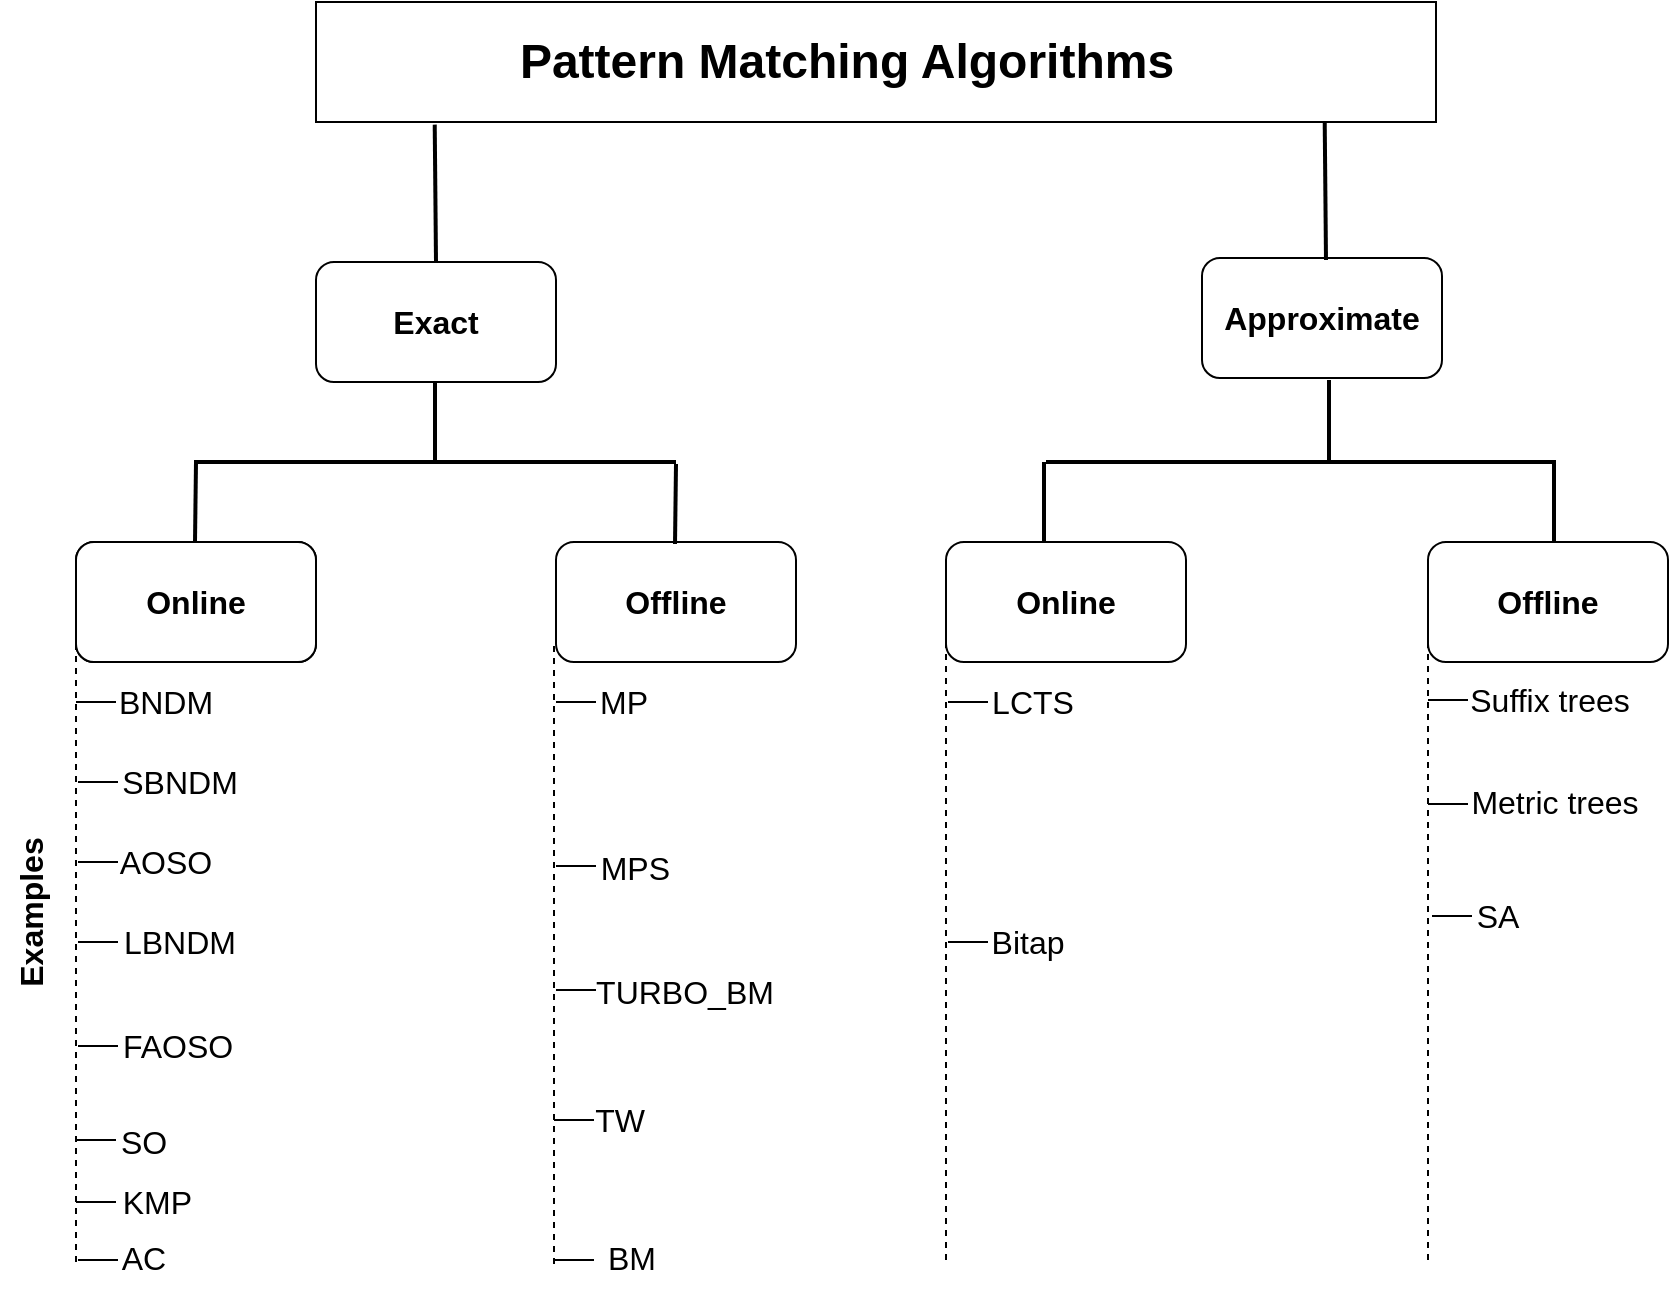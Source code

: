 <mxfile version="20.1.1" type="github">
  <diagram id="-p__1ZMTshBO_-eSBYka" name="Page-1">
    <mxGraphModel dx="1209" dy="749" grid="1" gridSize="10" guides="1" tooltips="1" connect="1" arrows="1" fold="1" page="1" pageScale="1" pageWidth="850" pageHeight="1100" background="#FFFFFF" math="0" shadow="0">
      <root>
        <mxCell id="0" />
        <mxCell id="1" parent="0" />
        <mxCell id="feFIpkgyWD4qysGt8sMT-2" value="&lt;font style=&quot;font-size: 16px;&quot;&gt;&lt;b&gt;Exact&lt;/b&gt;&lt;/font&gt;" style="rounded=1;whiteSpace=wrap;html=1;labelBackgroundColor=default;" parent="1" vertex="1">
          <mxGeometry x="160" y="140" width="120" height="60" as="geometry" />
        </mxCell>
        <mxCell id="feFIpkgyWD4qysGt8sMT-3" value="&lt;font style=&quot;font-size: 16px;&quot;&gt;Approximate&lt;/font&gt;" style="rounded=1;whiteSpace=wrap;html=1;fontStyle=1" parent="1" vertex="1">
          <mxGeometry x="603" y="138" width="120" height="60" as="geometry" />
        </mxCell>
        <mxCell id="feFIpkgyWD4qysGt8sMT-4" value="Online" style="rounded=1;whiteSpace=wrap;html=1;fontSize=16;" parent="1" vertex="1">
          <mxGeometry x="40" y="280" width="120" height="60" as="geometry" />
        </mxCell>
        <mxCell id="feFIpkgyWD4qysGt8sMT-5" value="Offline" style="rounded=1;whiteSpace=wrap;html=1;fontSize=16;fontStyle=1" parent="1" vertex="1">
          <mxGeometry x="280" y="280" width="120" height="60" as="geometry" />
        </mxCell>
        <mxCell id="feFIpkgyWD4qysGt8sMT-6" value="Online" style="rounded=1;whiteSpace=wrap;html=1;fontSize=16;fontStyle=1" parent="1" vertex="1">
          <mxGeometry x="475" y="280" width="120" height="60" as="geometry" />
        </mxCell>
        <mxCell id="feFIpkgyWD4qysGt8sMT-7" value="Offline" style="rounded=1;whiteSpace=wrap;html=1;fontSize=16;fontStyle=1" parent="1" vertex="1">
          <mxGeometry x="716" y="280" width="120" height="60" as="geometry" />
        </mxCell>
        <mxCell id="feFIpkgyWD4qysGt8sMT-8" value="" style="endArrow=none;html=1;rounded=0;fontSize=16;strokeWidth=2;" parent="1" edge="1">
          <mxGeometry width="50" height="50" relative="1" as="geometry">
            <mxPoint x="99" y="240" as="sourcePoint" />
            <mxPoint x="340" y="240" as="targetPoint" />
          </mxGeometry>
        </mxCell>
        <mxCell id="feFIpkgyWD4qysGt8sMT-9" value="" style="endArrow=none;html=1;rounded=0;fontSize=16;strokeWidth=2;" parent="1" edge="1">
          <mxGeometry width="50" height="50" relative="1" as="geometry">
            <mxPoint x="219.5" y="240" as="sourcePoint" />
            <mxPoint x="219.5" y="200" as="targetPoint" />
          </mxGeometry>
        </mxCell>
        <mxCell id="feFIpkgyWD4qysGt8sMT-10" value="" style="endArrow=none;html=1;rounded=0;fontSize=16;strokeWidth=2;" parent="1" edge="1">
          <mxGeometry width="50" height="50" relative="1" as="geometry">
            <mxPoint x="666.5" y="239" as="sourcePoint" />
            <mxPoint x="666.5" y="199" as="targetPoint" />
          </mxGeometry>
        </mxCell>
        <mxCell id="feFIpkgyWD4qysGt8sMT-11" value="" style="endArrow=none;html=1;rounded=0;fontSize=16;strokeWidth=2;" parent="1" edge="1">
          <mxGeometry width="50" height="50" relative="1" as="geometry">
            <mxPoint x="99.5" y="280" as="sourcePoint" />
            <mxPoint x="100" y="240" as="targetPoint" />
          </mxGeometry>
        </mxCell>
        <mxCell id="feFIpkgyWD4qysGt8sMT-12" value="" style="endArrow=none;html=1;rounded=0;fontSize=16;strokeWidth=2;" parent="1" edge="1">
          <mxGeometry width="50" height="50" relative="1" as="geometry">
            <mxPoint x="339.5" y="281" as="sourcePoint" />
            <mxPoint x="340" y="241" as="targetPoint" />
          </mxGeometry>
        </mxCell>
        <mxCell id="feFIpkgyWD4qysGt8sMT-13" value="" style="endArrow=none;html=1;rounded=0;fontSize=16;strokeWidth=2;" parent="1" edge="1">
          <mxGeometry width="50" height="50" relative="1" as="geometry">
            <mxPoint x="525" y="240" as="sourcePoint" />
            <mxPoint x="780" y="240" as="targetPoint" />
          </mxGeometry>
        </mxCell>
        <mxCell id="feFIpkgyWD4qysGt8sMT-14" value="" style="endArrow=none;html=1;rounded=0;fontSize=16;strokeWidth=2;" parent="1" edge="1">
          <mxGeometry width="50" height="50" relative="1" as="geometry">
            <mxPoint x="524" y="280" as="sourcePoint" />
            <mxPoint x="524" y="240" as="targetPoint" />
          </mxGeometry>
        </mxCell>
        <mxCell id="feFIpkgyWD4qysGt8sMT-15" value="" style="endArrow=none;html=1;rounded=0;fontSize=16;strokeWidth=2;" parent="1" edge="1">
          <mxGeometry width="50" height="50" relative="1" as="geometry">
            <mxPoint x="779" y="280" as="sourcePoint" />
            <mxPoint x="779" y="240" as="targetPoint" />
          </mxGeometry>
        </mxCell>
        <mxCell id="feFIpkgyWD4qysGt8sMT-16" value="" style="rounded=0;whiteSpace=wrap;html=1;fontSize=18;" parent="1" vertex="1">
          <mxGeometry x="160" y="10" width="560" height="60" as="geometry" />
        </mxCell>
        <mxCell id="feFIpkgyWD4qysGt8sMT-1" value="Pattern Matching Algorithms" style="text;strokeColor=none;fillColor=none;html=1;fontSize=24;fontStyle=1;verticalAlign=middle;align=center;" parent="1" vertex="1">
          <mxGeometry x="360" y="25" width="130" height="30" as="geometry" />
        </mxCell>
        <mxCell id="feFIpkgyWD4qysGt8sMT-18" value="" style="endArrow=none;html=1;rounded=0;fontSize=16;strokeWidth=2;entryX=0.106;entryY=1.022;entryDx=0;entryDy=0;entryPerimeter=0;" parent="1" target="feFIpkgyWD4qysGt8sMT-16" edge="1">
          <mxGeometry width="50" height="50" relative="1" as="geometry">
            <mxPoint x="220" y="140" as="sourcePoint" />
            <mxPoint x="220" y="80" as="targetPoint" />
          </mxGeometry>
        </mxCell>
        <mxCell id="feFIpkgyWD4qysGt8sMT-19" value="" style="endArrow=none;html=1;rounded=0;fontSize=16;strokeWidth=2;entryX=0.106;entryY=1.022;entryDx=0;entryDy=0;entryPerimeter=0;" parent="1" edge="1">
          <mxGeometry width="50" height="50" relative="1" as="geometry">
            <mxPoint x="665" y="139" as="sourcePoint" />
            <mxPoint x="664.36" y="70.32" as="targetPoint" />
          </mxGeometry>
        </mxCell>
        <mxCell id="feFIpkgyWD4qysGt8sMT-20" value="" style="endArrow=none;html=1;rounded=0;fontSize=16;strokeWidth=1;dashed=1;" parent="1" edge="1">
          <mxGeometry width="50" height="50" relative="1" as="geometry">
            <mxPoint x="40" y="640" as="sourcePoint" />
            <mxPoint x="40" y="330" as="targetPoint" />
          </mxGeometry>
        </mxCell>
        <mxCell id="feFIpkgyWD4qysGt8sMT-21" value="" style="endArrow=none;html=1;rounded=0;fontSize=16;strokeWidth=1;dashed=1;" parent="1" edge="1">
          <mxGeometry width="50" height="50" relative="1" as="geometry">
            <mxPoint x="279" y="641" as="sourcePoint" />
            <mxPoint x="279" y="331" as="targetPoint" />
          </mxGeometry>
        </mxCell>
        <mxCell id="feFIpkgyWD4qysGt8sMT-22" value="" style="endArrow=none;html=1;rounded=0;fontSize=16;strokeWidth=1;dashed=1;" parent="1" edge="1">
          <mxGeometry width="50" height="50" relative="1" as="geometry">
            <mxPoint x="475" y="639" as="sourcePoint" />
            <mxPoint x="475" y="329" as="targetPoint" />
          </mxGeometry>
        </mxCell>
        <mxCell id="feFIpkgyWD4qysGt8sMT-23" value="" style="endArrow=none;html=1;rounded=0;fontSize=16;strokeWidth=1;dashed=1;" parent="1" edge="1">
          <mxGeometry width="50" height="50" relative="1" as="geometry">
            <mxPoint x="716" y="639" as="sourcePoint" />
            <mxPoint x="716" y="329" as="targetPoint" />
          </mxGeometry>
        </mxCell>
        <mxCell id="feFIpkgyWD4qysGt8sMT-24" value="" style="endArrow=none;html=1;rounded=0;fontSize=16;strokeWidth=1;" parent="1" edge="1">
          <mxGeometry width="50" height="50" relative="1" as="geometry">
            <mxPoint x="280" y="360" as="sourcePoint" />
            <mxPoint x="300" y="360" as="targetPoint" />
          </mxGeometry>
        </mxCell>
        <mxCell id="feFIpkgyWD4qysGt8sMT-26" value="&lt;font color=&quot;#ffffff&quot;&gt;MP&lt;/font&gt;" style="text;html=1;strokeColor=none;fillColor=none;align=center;verticalAlign=middle;whiteSpace=wrap;rounded=0;fontSize=16;fontColor=#000000;" parent="1" vertex="1">
          <mxGeometry x="284" y="345" width="60" height="30" as="geometry" />
        </mxCell>
        <mxCell id="feFIpkgyWD4qysGt8sMT-28" value="&lt;font color=&quot;#ffffff&quot;&gt;&amp;nbsp; &amp;nbsp;MPS&lt;/font&gt;" style="text;html=1;strokeColor=none;fillColor=none;align=center;verticalAlign=middle;whiteSpace=wrap;rounded=0;fontSize=16;" parent="1" vertex="1">
          <mxGeometry x="282" y="455" width="60" height="30" as="geometry" />
        </mxCell>
        <mxCell id="feFIpkgyWD4qysGt8sMT-29" value="" style="endArrow=none;html=1;rounded=0;fontSize=16;strokeWidth=1;" parent="1" edge="1">
          <mxGeometry width="50" height="50" relative="1" as="geometry">
            <mxPoint x="280" y="442" as="sourcePoint" />
            <mxPoint x="300" y="442" as="targetPoint" />
          </mxGeometry>
        </mxCell>
        <mxCell id="feFIpkgyWD4qysGt8sMT-34" value="" style="endArrow=none;html=1;rounded=0;fontSize=16;strokeWidth=1;" parent="1" edge="1">
          <mxGeometry width="50" height="50" relative="1" as="geometry">
            <mxPoint x="280" y="504" as="sourcePoint" />
            <mxPoint x="300" y="504" as="targetPoint" />
          </mxGeometry>
        </mxCell>
        <mxCell id="feFIpkgyWD4qysGt8sMT-35" value="" style="endArrow=none;html=1;rounded=0;fontSize=16;strokeWidth=1;" parent="1" edge="1">
          <mxGeometry width="50" height="50" relative="1" as="geometry">
            <mxPoint x="279" y="569" as="sourcePoint" />
            <mxPoint x="299" y="569" as="targetPoint" />
          </mxGeometry>
        </mxCell>
        <mxCell id="feFIpkgyWD4qysGt8sMT-37" value="BM" style="text;html=1;strokeColor=none;fillColor=none;align=center;verticalAlign=middle;whiteSpace=wrap;rounded=0;fontSize=16;fontColor=#FFFFFF;" parent="1" vertex="1">
          <mxGeometry x="288" y="623" width="60" height="30" as="geometry" />
        </mxCell>
        <mxCell id="feFIpkgyWD4qysGt8sMT-39" value="" style="endArrow=none;html=1;rounded=0;fontSize=16;strokeWidth=1;" parent="1" edge="1">
          <mxGeometry width="50" height="50" relative="1" as="geometry">
            <mxPoint x="279" y="639" as="sourcePoint" />
            <mxPoint x="299" y="639" as="targetPoint" />
          </mxGeometry>
        </mxCell>
        <mxCell id="feFIpkgyWD4qysGt8sMT-44" value="" style="endArrow=none;html=1;rounded=0;fontSize=16;strokeWidth=1;" parent="1" edge="1">
          <mxGeometry width="50" height="50" relative="1" as="geometry">
            <mxPoint x="41" y="639" as="sourcePoint" />
            <mxPoint x="61" y="639" as="targetPoint" />
          </mxGeometry>
        </mxCell>
        <mxCell id="feFIpkgyWD4qysGt8sMT-47" value="AOSA" style="text;html=1;strokeColor=none;fillColor=none;align=center;verticalAlign=middle;whiteSpace=wrap;rounded=0;fontSize=16;fontColor=#FFFFFF;" parent="1" vertex="1">
          <mxGeometry x="475" y="380" width="65" height="36" as="geometry" />
        </mxCell>
        <mxCell id="feFIpkgyWD4qysGt8sMT-48" value="LCTS" style="text;html=1;strokeColor=none;fillColor=none;align=center;verticalAlign=middle;whiteSpace=wrap;rounded=0;fontSize=16;fontColor=#000000;" parent="1" vertex="1">
          <mxGeometry x="470.5" y="345" width="95" height="30" as="geometry" />
        </mxCell>
        <mxCell id="feFIpkgyWD4qysGt8sMT-49" value="BNDM" style="text;html=1;strokeColor=none;fillColor=none;align=center;verticalAlign=middle;whiteSpace=wrap;rounded=0;fontSize=16;fontColor=#000000;" parent="1" vertex="1">
          <mxGeometry x="55" y="345" width="60" height="30" as="geometry" />
        </mxCell>
        <mxCell id="feFIpkgyWD4qysGt8sMT-50" value="SBNDM" style="text;html=1;strokeColor=none;fillColor=none;align=center;verticalAlign=middle;whiteSpace=wrap;rounded=0;fontSize=16;fontColor=#FFFFFF;" parent="1" vertex="1">
          <mxGeometry x="40" y="383" width="60" height="30" as="geometry" />
        </mxCell>
        <mxCell id="feFIpkgyWD4qysGt8sMT-51" value="AOSO" style="text;html=1;strokeColor=none;fillColor=none;align=center;verticalAlign=middle;whiteSpace=wrap;rounded=0;fontSize=16;fontColor=#FFFFFF;" parent="1" vertex="1">
          <mxGeometry x="37" y="425" width="60" height="30" as="geometry" />
        </mxCell>
        <mxCell id="feFIpkgyWD4qysGt8sMT-52" value="LBNDM" style="text;html=1;strokeColor=none;fillColor=none;align=center;verticalAlign=middle;whiteSpace=wrap;rounded=0;fontSize=16;fontColor=#FFFFFF;" parent="1" vertex="1">
          <mxGeometry x="40" y="470" width="60" height="30" as="geometry" />
        </mxCell>
        <mxCell id="feFIpkgyWD4qysGt8sMT-53" value="FAOSO" style="text;html=1;strokeColor=none;fillColor=none;align=center;verticalAlign=middle;whiteSpace=wrap;rounded=0;fontSize=16;fontColor=#FFFFFF;" parent="1" vertex="1">
          <mxGeometry x="38" y="510" width="60" height="30" as="geometry" />
        </mxCell>
        <mxCell id="feFIpkgyWD4qysGt8sMT-54" value="SO" style="text;html=1;strokeColor=none;fillColor=none;align=center;verticalAlign=middle;whiteSpace=wrap;rounded=0;fontSize=16;fontColor=#FFFFFF;" parent="1" vertex="1">
          <mxGeometry x="24" y="550" width="60" height="30" as="geometry" />
        </mxCell>
        <mxCell id="feFIpkgyWD4qysGt8sMT-55" value="AC" style="text;html=1;strokeColor=none;fillColor=none;align=center;verticalAlign=middle;whiteSpace=wrap;rounded=0;fontSize=16;fontColor=#FFFFFF;" parent="1" vertex="1">
          <mxGeometry x="44" y="623" width="60" height="30" as="geometry" />
        </mxCell>
        <mxCell id="feFIpkgyWD4qysGt8sMT-56" value="Bitap" style="text;html=1;strokeColor=none;fillColor=none;align=center;verticalAlign=middle;whiteSpace=wrap;rounded=0;fontSize=16;fontColor=#000000;" parent="1" vertex="1">
          <mxGeometry x="486" y="465" width="60" height="30" as="geometry" />
        </mxCell>
        <mxCell id="feFIpkgyWD4qysGt8sMT-57" value="Suffix trees" style="text;html=1;strokeColor=none;fillColor=none;align=center;verticalAlign=middle;whiteSpace=wrap;rounded=0;fontSize=16;fontColor=#000000;" parent="1" vertex="1">
          <mxGeometry x="732" y="344" width="90" height="30" as="geometry" />
        </mxCell>
        <mxCell id="feFIpkgyWD4qysGt8sMT-58" value="Metric trees" style="text;html=1;strokeColor=none;fillColor=none;align=center;verticalAlign=middle;whiteSpace=wrap;rounded=0;fontSize=16;fontColor=#000000;" parent="1" vertex="1">
          <mxGeometry x="736" y="395" width="87" height="30" as="geometry" />
        </mxCell>
        <mxCell id="feFIpkgyWD4qysGt8sMT-59" value="Examples" style="text;html=1;strokeColor=none;fillColor=none;align=center;verticalAlign=middle;whiteSpace=wrap;rounded=0;fontSize=16;fontColor=#000000;rotation=-90;fontStyle=1" parent="1" vertex="1">
          <mxGeometry x="-30" y="450" width="95" height="30" as="geometry" />
        </mxCell>
        <mxCell id="5oa_atNVsBXYK-2HbvEH-1" value="SBNDM" style="text;html=1;strokeColor=none;fillColor=none;align=center;verticalAlign=middle;whiteSpace=wrap;rounded=0;fontSize=16;fontColor=#000000;" vertex="1" parent="1">
          <mxGeometry x="62" y="385" width="60" height="30" as="geometry" />
        </mxCell>
        <mxCell id="5oa_atNVsBXYK-2HbvEH-2" value="AOSO" style="text;html=1;strokeColor=none;fillColor=none;align=center;verticalAlign=middle;whiteSpace=wrap;rounded=0;fontSize=16;fontColor=#000000;" vertex="1" parent="1">
          <mxGeometry x="55" y="425" width="60" height="30" as="geometry" />
        </mxCell>
        <mxCell id="5oa_atNVsBXYK-2HbvEH-3" value="LBNDM" style="text;html=1;strokeColor=none;fillColor=none;align=center;verticalAlign=middle;whiteSpace=wrap;rounded=0;fontSize=16;fontColor=#000000;" vertex="1" parent="1">
          <mxGeometry x="62" y="465" width="60" height="30" as="geometry" />
        </mxCell>
        <mxCell id="5oa_atNVsBXYK-2HbvEH-4" value="FAOSO" style="text;html=1;strokeColor=none;fillColor=none;align=center;verticalAlign=middle;whiteSpace=wrap;rounded=0;fontSize=16;fontColor=#000000;" vertex="1" parent="1">
          <mxGeometry x="61" y="517" width="60" height="30" as="geometry" />
        </mxCell>
        <mxCell id="5oa_atNVsBXYK-2HbvEH-5" value="SO" style="text;html=1;strokeColor=none;fillColor=none;align=center;verticalAlign=middle;whiteSpace=wrap;rounded=0;fontSize=16;fontColor=#000000;" vertex="1" parent="1">
          <mxGeometry x="44" y="565" width="60" height="30" as="geometry" />
        </mxCell>
        <mxCell id="5oa_atNVsBXYK-2HbvEH-6" value="AC" style="text;html=1;strokeColor=none;fillColor=none;align=center;verticalAlign=middle;whiteSpace=wrap;rounded=0;fontSize=16;fontColor=#000000;" vertex="1" parent="1">
          <mxGeometry x="44" y="623" width="60" height="30" as="geometry" />
        </mxCell>
        <mxCell id="5oa_atNVsBXYK-2HbvEH-7" value="BM" style="text;html=1;strokeColor=none;fillColor=none;align=center;verticalAlign=middle;whiteSpace=wrap;rounded=0;fontSize=16;fontColor=#000000;" vertex="1" parent="1">
          <mxGeometry x="288" y="623" width="60" height="30" as="geometry" />
        </mxCell>
        <mxCell id="5oa_atNVsBXYK-2HbvEH-8" value="TW" style="text;html=1;strokeColor=none;fillColor=none;align=center;verticalAlign=middle;whiteSpace=wrap;rounded=0;fontSize=16;fontColor=#000000;" vertex="1" parent="1">
          <mxGeometry x="282" y="554" width="60" height="30" as="geometry" />
        </mxCell>
        <mxCell id="5oa_atNVsBXYK-2HbvEH-9" value="TURBO_BM" style="text;html=1;strokeColor=none;fillColor=none;align=center;verticalAlign=middle;whiteSpace=wrap;rounded=0;fontSize=16;fontColor=#000000;" vertex="1" parent="1">
          <mxGeometry x="285" y="490" width="119" height="30" as="geometry" />
        </mxCell>
        <mxCell id="5oa_atNVsBXYK-2HbvEH-10" value="&lt;font&gt;&amp;nbsp; &amp;nbsp;MPS&lt;/font&gt;" style="text;html=1;strokeColor=none;fillColor=none;align=center;verticalAlign=middle;whiteSpace=wrap;rounded=0;fontSize=16;fontColor=#000000;" vertex="1" parent="1">
          <mxGeometry x="283" y="428" width="60" height="30" as="geometry" />
        </mxCell>
        <mxCell id="5oa_atNVsBXYK-2HbvEH-11" value="&lt;font&gt;&amp;nbsp; &amp;nbsp;KMP&lt;/font&gt;" style="text;html=1;strokeColor=none;fillColor=none;align=center;verticalAlign=middle;whiteSpace=wrap;rounded=0;fontSize=16;fontColor=#000000;" vertex="1" parent="1">
          <mxGeometry x="44" y="595" width="60" height="30" as="geometry" />
        </mxCell>
        <mxCell id="5oa_atNVsBXYK-2HbvEH-12" value="&lt;font&gt;MP&lt;/font&gt;" style="text;html=1;strokeColor=none;fillColor=none;align=center;verticalAlign=middle;whiteSpace=wrap;rounded=0;fontSize=16;fontColor=#000000;" vertex="1" parent="1">
          <mxGeometry x="284" y="345" width="60" height="30" as="geometry" />
        </mxCell>
        <mxCell id="5oa_atNVsBXYK-2HbvEH-13" value="SA" style="text;html=1;strokeColor=none;fillColor=none;align=center;verticalAlign=middle;whiteSpace=wrap;rounded=0;fontSize=16;fontColor=#000000;" vertex="1" parent="1">
          <mxGeometry x="711" y="452" width="80" height="30" as="geometry" />
        </mxCell>
        <mxCell id="5oa_atNVsBXYK-2HbvEH-14" value="" style="endArrow=none;html=1;rounded=0;fontSize=16;strokeWidth=1;" edge="1" parent="1">
          <mxGeometry width="50" height="50" relative="1" as="geometry">
            <mxPoint x="40" y="579" as="sourcePoint" />
            <mxPoint x="60" y="579" as="targetPoint" />
          </mxGeometry>
        </mxCell>
        <mxCell id="5oa_atNVsBXYK-2HbvEH-15" value="" style="endArrow=none;html=1;rounded=0;fontSize=16;strokeWidth=1;" edge="1" parent="1">
          <mxGeometry width="50" height="50" relative="1" as="geometry">
            <mxPoint x="41" y="532" as="sourcePoint" />
            <mxPoint x="61" y="532" as="targetPoint" />
          </mxGeometry>
        </mxCell>
        <mxCell id="5oa_atNVsBXYK-2HbvEH-16" value="" style="endArrow=none;html=1;rounded=0;fontSize=16;strokeWidth=1;" edge="1" parent="1">
          <mxGeometry width="50" height="50" relative="1" as="geometry">
            <mxPoint x="41" y="480" as="sourcePoint" />
            <mxPoint x="61" y="480" as="targetPoint" />
          </mxGeometry>
        </mxCell>
        <mxCell id="5oa_atNVsBXYK-2HbvEH-17" value="" style="endArrow=none;html=1;rounded=0;fontSize=16;strokeWidth=1;" edge="1" parent="1">
          <mxGeometry width="50" height="50" relative="1" as="geometry">
            <mxPoint x="41" y="440" as="sourcePoint" />
            <mxPoint x="61" y="440" as="targetPoint" />
          </mxGeometry>
        </mxCell>
        <mxCell id="5oa_atNVsBXYK-2HbvEH-18" value="" style="endArrow=none;html=1;rounded=0;fontSize=16;strokeWidth=1;" edge="1" parent="1">
          <mxGeometry width="50" height="50" relative="1" as="geometry">
            <mxPoint x="41" y="400" as="sourcePoint" />
            <mxPoint x="61" y="400" as="targetPoint" />
          </mxGeometry>
        </mxCell>
        <mxCell id="5oa_atNVsBXYK-2HbvEH-19" value="" style="endArrow=none;html=1;rounded=0;fontSize=16;strokeWidth=1;" edge="1" parent="1">
          <mxGeometry width="50" height="50" relative="1" as="geometry">
            <mxPoint x="40" y="360" as="sourcePoint" />
            <mxPoint x="60" y="360" as="targetPoint" />
          </mxGeometry>
        </mxCell>
        <mxCell id="5oa_atNVsBXYK-2HbvEH-20" value="" style="endArrow=none;html=1;rounded=0;fontSize=16;strokeWidth=1;" edge="1" parent="1">
          <mxGeometry width="50" height="50" relative="1" as="geometry">
            <mxPoint x="476" y="360" as="sourcePoint" />
            <mxPoint x="496" y="360" as="targetPoint" />
          </mxGeometry>
        </mxCell>
        <mxCell id="5oa_atNVsBXYK-2HbvEH-22" value="" style="endArrow=none;html=1;rounded=0;fontSize=16;strokeWidth=1;" edge="1" parent="1">
          <mxGeometry width="50" height="50" relative="1" as="geometry">
            <mxPoint x="476" y="480" as="sourcePoint" />
            <mxPoint x="496" y="480" as="targetPoint" />
          </mxGeometry>
        </mxCell>
        <mxCell id="5oa_atNVsBXYK-2HbvEH-23" value="" style="endArrow=none;html=1;rounded=0;fontSize=16;strokeWidth=1;" edge="1" parent="1">
          <mxGeometry width="50" height="50" relative="1" as="geometry">
            <mxPoint x="716" y="411" as="sourcePoint" />
            <mxPoint x="736" y="411" as="targetPoint" />
          </mxGeometry>
        </mxCell>
        <mxCell id="5oa_atNVsBXYK-2HbvEH-24" value="" style="endArrow=none;html=1;rounded=0;fontSize=16;strokeWidth=1;" edge="1" parent="1">
          <mxGeometry width="50" height="50" relative="1" as="geometry">
            <mxPoint x="716" y="359" as="sourcePoint" />
            <mxPoint x="736" y="359" as="targetPoint" />
          </mxGeometry>
        </mxCell>
        <mxCell id="5oa_atNVsBXYK-2HbvEH-25" value="" style="endArrow=none;html=1;rounded=0;fontSize=16;strokeWidth=1;" edge="1" parent="1">
          <mxGeometry width="50" height="50" relative="1" as="geometry">
            <mxPoint x="718" y="467" as="sourcePoint" />
            <mxPoint x="738" y="467" as="targetPoint" />
          </mxGeometry>
        </mxCell>
        <mxCell id="5oa_atNVsBXYK-2HbvEH-26" value="" style="endArrow=none;html=1;rounded=0;fontSize=16;strokeWidth=1;" edge="1" parent="1">
          <mxGeometry width="50" height="50" relative="1" as="geometry">
            <mxPoint x="40" y="610" as="sourcePoint" />
            <mxPoint x="60" y="610" as="targetPoint" />
          </mxGeometry>
        </mxCell>
        <mxCell id="5oa_atNVsBXYK-2HbvEH-27" value="Online" style="rounded=1;whiteSpace=wrap;html=1;fontSize=16;fontStyle=1" vertex="1" parent="1">
          <mxGeometry x="40" y="280" width="120" height="60" as="geometry" />
        </mxCell>
      </root>
    </mxGraphModel>
  </diagram>
</mxfile>
